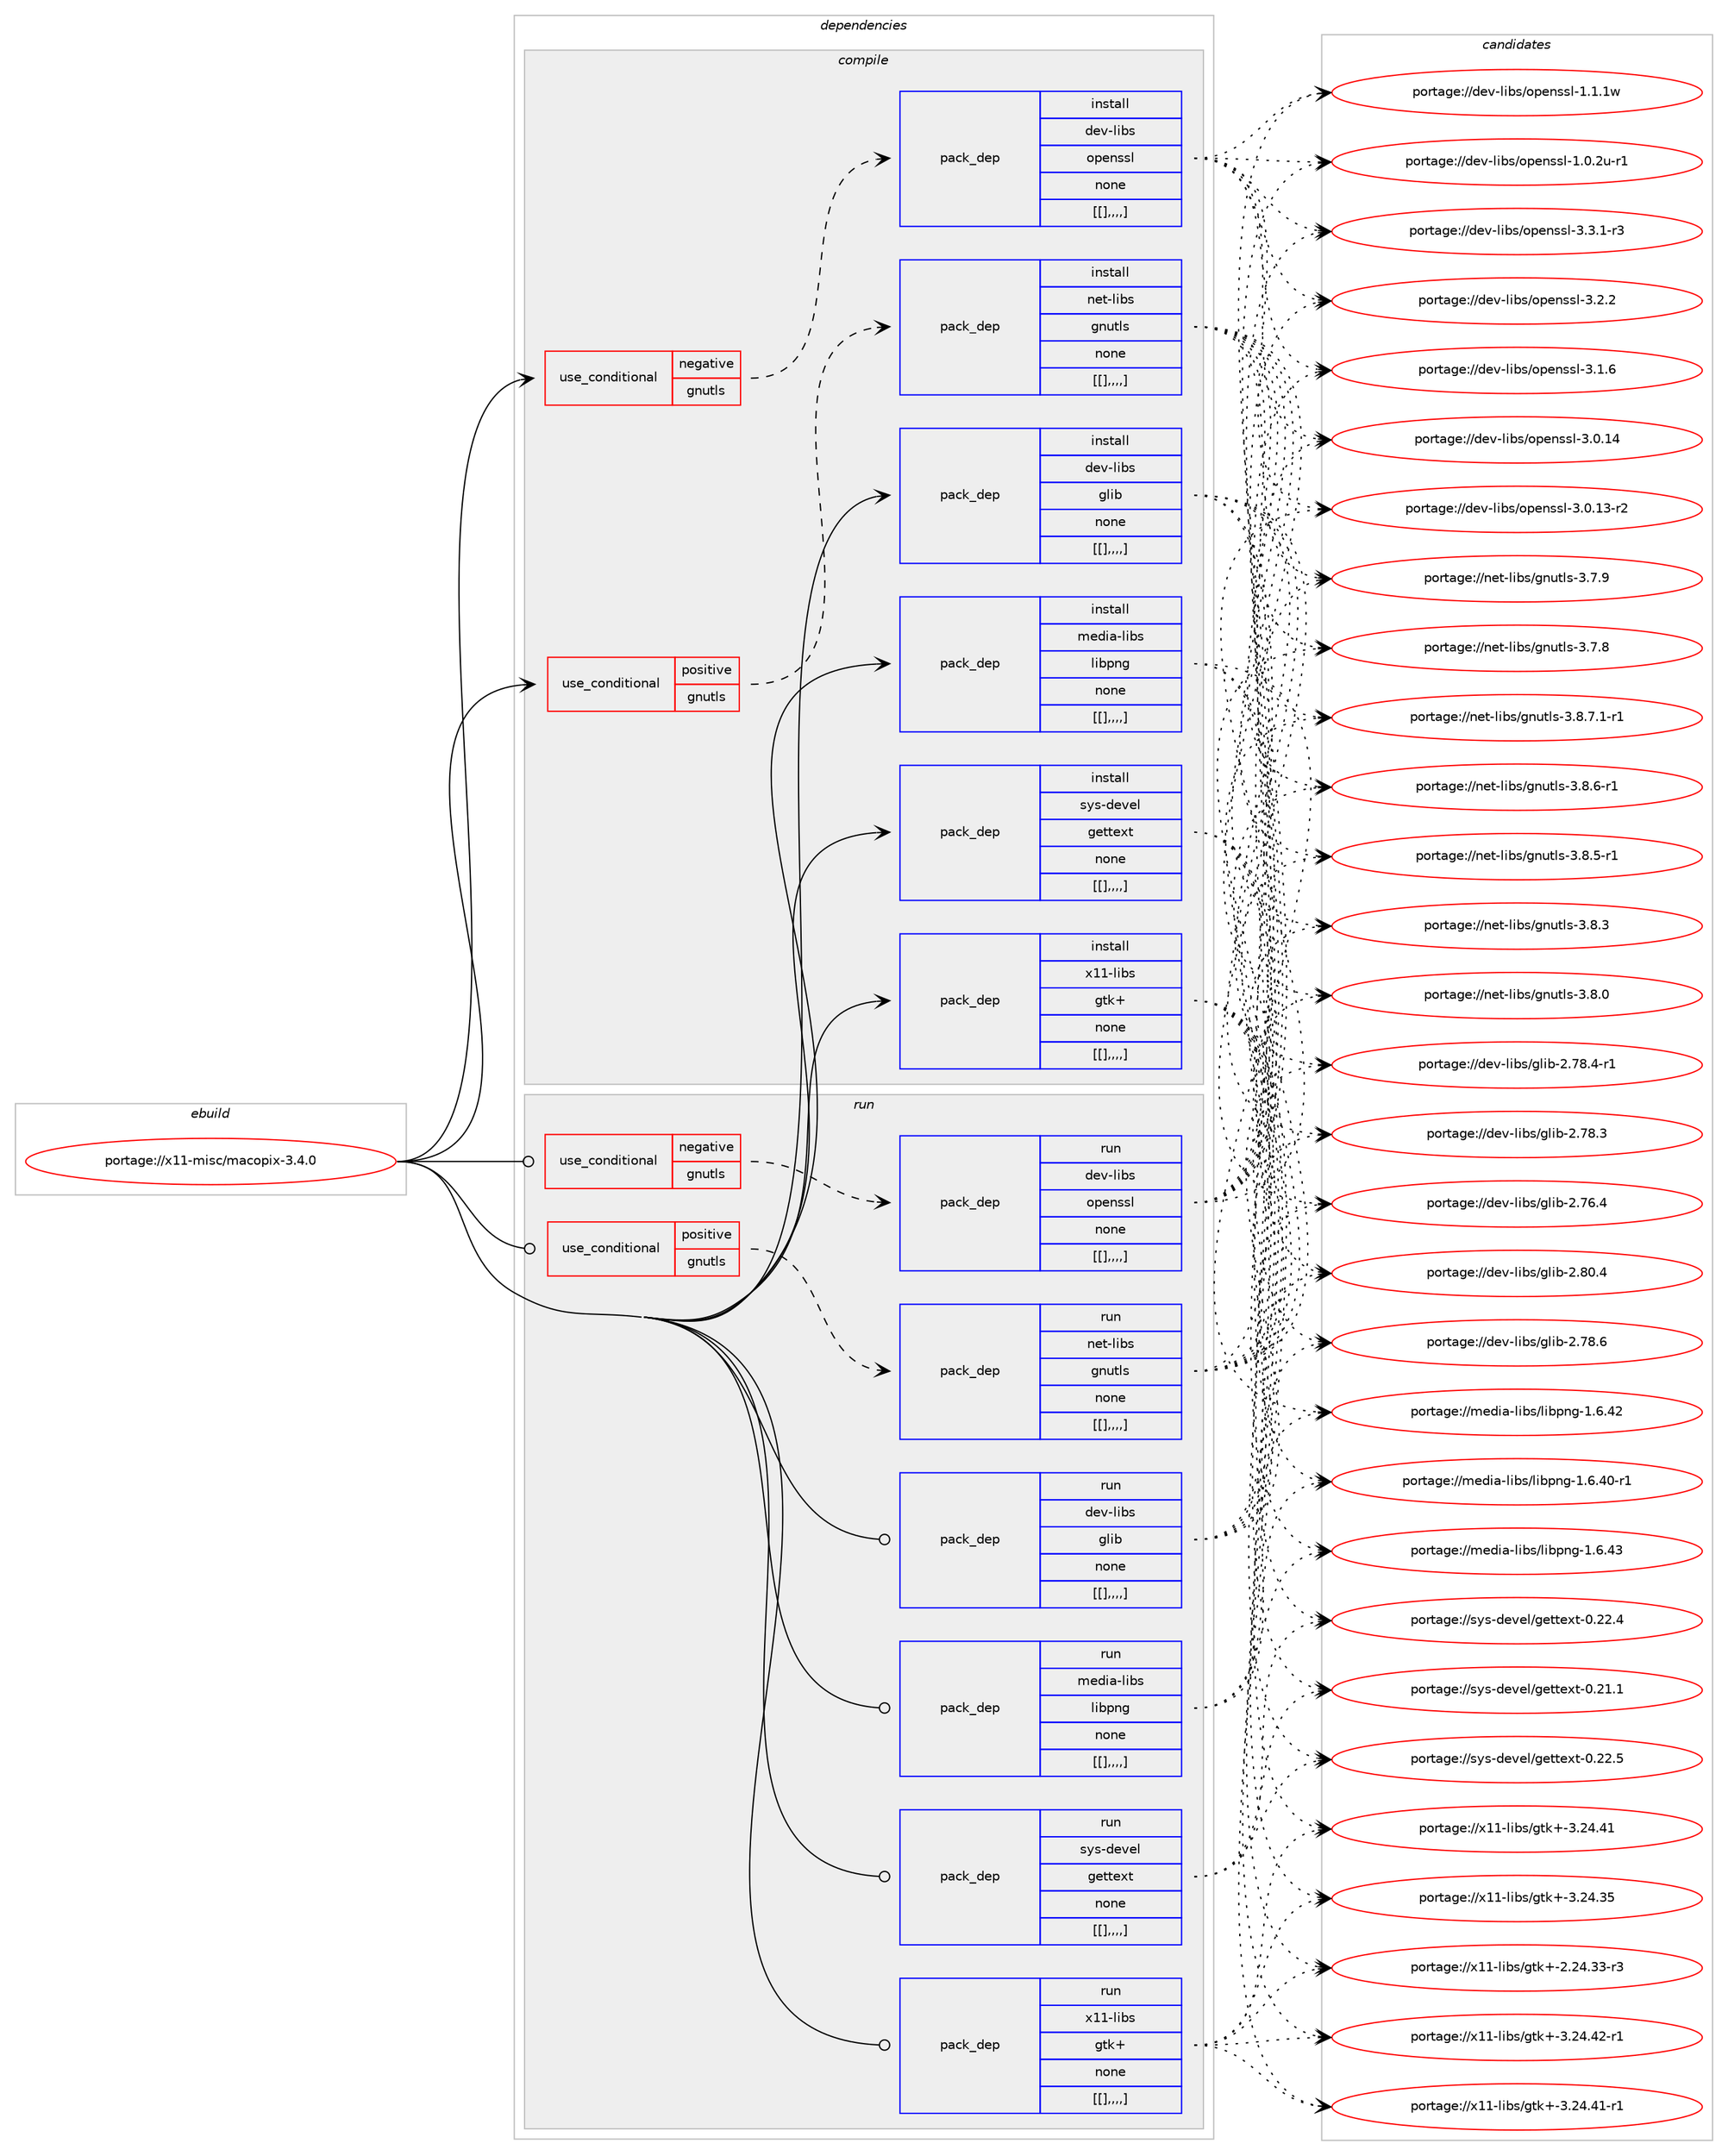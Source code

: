 digraph prolog {

# *************
# Graph options
# *************

newrank=true;
concentrate=true;
compound=true;
graph [rankdir=LR,fontname=Helvetica,fontsize=10,ranksep=1.5];#, ranksep=2.5, nodesep=0.2];
edge  [arrowhead=vee];
node  [fontname=Helvetica,fontsize=10];

# **********
# The ebuild
# **********

subgraph cluster_leftcol {
color=gray;
label=<<i>ebuild</i>>;
id [label="portage://x11-misc/macopix-3.4.0", color=red, width=4, href="../x11-misc/macopix-3.4.0.svg"];
}

# ****************
# The dependencies
# ****************

subgraph cluster_midcol {
color=gray;
label=<<i>dependencies</i>>;
subgraph cluster_compile {
fillcolor="#eeeeee";
style=filled;
label=<<i>compile</i>>;
subgraph cond127265 {
dependency480000 [label=<<TABLE BORDER="0" CELLBORDER="1" CELLSPACING="0" CELLPADDING="4"><TR><TD ROWSPAN="3" CELLPADDING="10">use_conditional</TD></TR><TR><TD>negative</TD></TR><TR><TD>gnutls</TD></TR></TABLE>>, shape=none, color=red];
subgraph pack349209 {
dependency480001 [label=<<TABLE BORDER="0" CELLBORDER="1" CELLSPACING="0" CELLPADDING="4" WIDTH="220"><TR><TD ROWSPAN="6" CELLPADDING="30">pack_dep</TD></TR><TR><TD WIDTH="110">install</TD></TR><TR><TD>dev-libs</TD></TR><TR><TD>openssl</TD></TR><TR><TD>none</TD></TR><TR><TD>[[],,,,]</TD></TR></TABLE>>, shape=none, color=blue];
}
dependency480000:e -> dependency480001:w [weight=20,style="dashed",arrowhead="vee"];
}
id:e -> dependency480000:w [weight=20,style="solid",arrowhead="vee"];
subgraph cond127266 {
dependency480002 [label=<<TABLE BORDER="0" CELLBORDER="1" CELLSPACING="0" CELLPADDING="4"><TR><TD ROWSPAN="3" CELLPADDING="10">use_conditional</TD></TR><TR><TD>positive</TD></TR><TR><TD>gnutls</TD></TR></TABLE>>, shape=none, color=red];
subgraph pack349210 {
dependency480003 [label=<<TABLE BORDER="0" CELLBORDER="1" CELLSPACING="0" CELLPADDING="4" WIDTH="220"><TR><TD ROWSPAN="6" CELLPADDING="30">pack_dep</TD></TR><TR><TD WIDTH="110">install</TD></TR><TR><TD>net-libs</TD></TR><TR><TD>gnutls</TD></TR><TR><TD>none</TD></TR><TR><TD>[[],,,,]</TD></TR></TABLE>>, shape=none, color=blue];
}
dependency480002:e -> dependency480003:w [weight=20,style="dashed",arrowhead="vee"];
}
id:e -> dependency480002:w [weight=20,style="solid",arrowhead="vee"];
subgraph pack349211 {
dependency480004 [label=<<TABLE BORDER="0" CELLBORDER="1" CELLSPACING="0" CELLPADDING="4" WIDTH="220"><TR><TD ROWSPAN="6" CELLPADDING="30">pack_dep</TD></TR><TR><TD WIDTH="110">install</TD></TR><TR><TD>dev-libs</TD></TR><TR><TD>glib</TD></TR><TR><TD>none</TD></TR><TR><TD>[[],,,,]</TD></TR></TABLE>>, shape=none, color=blue];
}
id:e -> dependency480004:w [weight=20,style="solid",arrowhead="vee"];
subgraph pack349212 {
dependency480005 [label=<<TABLE BORDER="0" CELLBORDER="1" CELLSPACING="0" CELLPADDING="4" WIDTH="220"><TR><TD ROWSPAN="6" CELLPADDING="30">pack_dep</TD></TR><TR><TD WIDTH="110">install</TD></TR><TR><TD>media-libs</TD></TR><TR><TD>libpng</TD></TR><TR><TD>none</TD></TR><TR><TD>[[],,,,]</TD></TR></TABLE>>, shape=none, color=blue];
}
id:e -> dependency480005:w [weight=20,style="solid",arrowhead="vee"];
subgraph pack349213 {
dependency480006 [label=<<TABLE BORDER="0" CELLBORDER="1" CELLSPACING="0" CELLPADDING="4" WIDTH="220"><TR><TD ROWSPAN="6" CELLPADDING="30">pack_dep</TD></TR><TR><TD WIDTH="110">install</TD></TR><TR><TD>sys-devel</TD></TR><TR><TD>gettext</TD></TR><TR><TD>none</TD></TR><TR><TD>[[],,,,]</TD></TR></TABLE>>, shape=none, color=blue];
}
id:e -> dependency480006:w [weight=20,style="solid",arrowhead="vee"];
subgraph pack349214 {
dependency480007 [label=<<TABLE BORDER="0" CELLBORDER="1" CELLSPACING="0" CELLPADDING="4" WIDTH="220"><TR><TD ROWSPAN="6" CELLPADDING="30">pack_dep</TD></TR><TR><TD WIDTH="110">install</TD></TR><TR><TD>x11-libs</TD></TR><TR><TD>gtk+</TD></TR><TR><TD>none</TD></TR><TR><TD>[[],,,,]</TD></TR></TABLE>>, shape=none, color=blue];
}
id:e -> dependency480007:w [weight=20,style="solid",arrowhead="vee"];
}
subgraph cluster_compileandrun {
fillcolor="#eeeeee";
style=filled;
label=<<i>compile and run</i>>;
}
subgraph cluster_run {
fillcolor="#eeeeee";
style=filled;
label=<<i>run</i>>;
subgraph cond127267 {
dependency480008 [label=<<TABLE BORDER="0" CELLBORDER="1" CELLSPACING="0" CELLPADDING="4"><TR><TD ROWSPAN="3" CELLPADDING="10">use_conditional</TD></TR><TR><TD>negative</TD></TR><TR><TD>gnutls</TD></TR></TABLE>>, shape=none, color=red];
subgraph pack349215 {
dependency480009 [label=<<TABLE BORDER="0" CELLBORDER="1" CELLSPACING="0" CELLPADDING="4" WIDTH="220"><TR><TD ROWSPAN="6" CELLPADDING="30">pack_dep</TD></TR><TR><TD WIDTH="110">run</TD></TR><TR><TD>dev-libs</TD></TR><TR><TD>openssl</TD></TR><TR><TD>none</TD></TR><TR><TD>[[],,,,]</TD></TR></TABLE>>, shape=none, color=blue];
}
dependency480008:e -> dependency480009:w [weight=20,style="dashed",arrowhead="vee"];
}
id:e -> dependency480008:w [weight=20,style="solid",arrowhead="odot"];
subgraph cond127268 {
dependency480010 [label=<<TABLE BORDER="0" CELLBORDER="1" CELLSPACING="0" CELLPADDING="4"><TR><TD ROWSPAN="3" CELLPADDING="10">use_conditional</TD></TR><TR><TD>positive</TD></TR><TR><TD>gnutls</TD></TR></TABLE>>, shape=none, color=red];
subgraph pack349216 {
dependency480011 [label=<<TABLE BORDER="0" CELLBORDER="1" CELLSPACING="0" CELLPADDING="4" WIDTH="220"><TR><TD ROWSPAN="6" CELLPADDING="30">pack_dep</TD></TR><TR><TD WIDTH="110">run</TD></TR><TR><TD>net-libs</TD></TR><TR><TD>gnutls</TD></TR><TR><TD>none</TD></TR><TR><TD>[[],,,,]</TD></TR></TABLE>>, shape=none, color=blue];
}
dependency480010:e -> dependency480011:w [weight=20,style="dashed",arrowhead="vee"];
}
id:e -> dependency480010:w [weight=20,style="solid",arrowhead="odot"];
subgraph pack349217 {
dependency480012 [label=<<TABLE BORDER="0" CELLBORDER="1" CELLSPACING="0" CELLPADDING="4" WIDTH="220"><TR><TD ROWSPAN="6" CELLPADDING="30">pack_dep</TD></TR><TR><TD WIDTH="110">run</TD></TR><TR><TD>dev-libs</TD></TR><TR><TD>glib</TD></TR><TR><TD>none</TD></TR><TR><TD>[[],,,,]</TD></TR></TABLE>>, shape=none, color=blue];
}
id:e -> dependency480012:w [weight=20,style="solid",arrowhead="odot"];
subgraph pack349218 {
dependency480013 [label=<<TABLE BORDER="0" CELLBORDER="1" CELLSPACING="0" CELLPADDING="4" WIDTH="220"><TR><TD ROWSPAN="6" CELLPADDING="30">pack_dep</TD></TR><TR><TD WIDTH="110">run</TD></TR><TR><TD>media-libs</TD></TR><TR><TD>libpng</TD></TR><TR><TD>none</TD></TR><TR><TD>[[],,,,]</TD></TR></TABLE>>, shape=none, color=blue];
}
id:e -> dependency480013:w [weight=20,style="solid",arrowhead="odot"];
subgraph pack349219 {
dependency480014 [label=<<TABLE BORDER="0" CELLBORDER="1" CELLSPACING="0" CELLPADDING="4" WIDTH="220"><TR><TD ROWSPAN="6" CELLPADDING="30">pack_dep</TD></TR><TR><TD WIDTH="110">run</TD></TR><TR><TD>sys-devel</TD></TR><TR><TD>gettext</TD></TR><TR><TD>none</TD></TR><TR><TD>[[],,,,]</TD></TR></TABLE>>, shape=none, color=blue];
}
id:e -> dependency480014:w [weight=20,style="solid",arrowhead="odot"];
subgraph pack349220 {
dependency480015 [label=<<TABLE BORDER="0" CELLBORDER="1" CELLSPACING="0" CELLPADDING="4" WIDTH="220"><TR><TD ROWSPAN="6" CELLPADDING="30">pack_dep</TD></TR><TR><TD WIDTH="110">run</TD></TR><TR><TD>x11-libs</TD></TR><TR><TD>gtk+</TD></TR><TR><TD>none</TD></TR><TR><TD>[[],,,,]</TD></TR></TABLE>>, shape=none, color=blue];
}
id:e -> dependency480015:w [weight=20,style="solid",arrowhead="odot"];
}
}

# **************
# The candidates
# **************

subgraph cluster_choices {
rank=same;
color=gray;
label=<<i>candidates</i>>;

subgraph choice349209 {
color=black;
nodesep=1;
choice1001011184510810598115471111121011101151151084551465146494511451 [label="portage://dev-libs/openssl-3.3.1-r3", color=red, width=4,href="../dev-libs/openssl-3.3.1-r3.svg"];
choice100101118451081059811547111112101110115115108455146504650 [label="portage://dev-libs/openssl-3.2.2", color=red, width=4,href="../dev-libs/openssl-3.2.2.svg"];
choice100101118451081059811547111112101110115115108455146494654 [label="portage://dev-libs/openssl-3.1.6", color=red, width=4,href="../dev-libs/openssl-3.1.6.svg"];
choice10010111845108105981154711111210111011511510845514648464952 [label="portage://dev-libs/openssl-3.0.14", color=red, width=4,href="../dev-libs/openssl-3.0.14.svg"];
choice100101118451081059811547111112101110115115108455146484649514511450 [label="portage://dev-libs/openssl-3.0.13-r2", color=red, width=4,href="../dev-libs/openssl-3.0.13-r2.svg"];
choice100101118451081059811547111112101110115115108454946494649119 [label="portage://dev-libs/openssl-1.1.1w", color=red, width=4,href="../dev-libs/openssl-1.1.1w.svg"];
choice1001011184510810598115471111121011101151151084549464846501174511449 [label="portage://dev-libs/openssl-1.0.2u-r1", color=red, width=4,href="../dev-libs/openssl-1.0.2u-r1.svg"];
dependency480001:e -> choice1001011184510810598115471111121011101151151084551465146494511451:w [style=dotted,weight="100"];
dependency480001:e -> choice100101118451081059811547111112101110115115108455146504650:w [style=dotted,weight="100"];
dependency480001:e -> choice100101118451081059811547111112101110115115108455146494654:w [style=dotted,weight="100"];
dependency480001:e -> choice10010111845108105981154711111210111011511510845514648464952:w [style=dotted,weight="100"];
dependency480001:e -> choice100101118451081059811547111112101110115115108455146484649514511450:w [style=dotted,weight="100"];
dependency480001:e -> choice100101118451081059811547111112101110115115108454946494649119:w [style=dotted,weight="100"];
dependency480001:e -> choice1001011184510810598115471111121011101151151084549464846501174511449:w [style=dotted,weight="100"];
}
subgraph choice349210 {
color=black;
nodesep=1;
choice11010111645108105981154710311011711610811545514656465546494511449 [label="portage://net-libs/gnutls-3.8.7.1-r1", color=red, width=4,href="../net-libs/gnutls-3.8.7.1-r1.svg"];
choice1101011164510810598115471031101171161081154551465646544511449 [label="portage://net-libs/gnutls-3.8.6-r1", color=red, width=4,href="../net-libs/gnutls-3.8.6-r1.svg"];
choice1101011164510810598115471031101171161081154551465646534511449 [label="portage://net-libs/gnutls-3.8.5-r1", color=red, width=4,href="../net-libs/gnutls-3.8.5-r1.svg"];
choice110101116451081059811547103110117116108115455146564651 [label="portage://net-libs/gnutls-3.8.3", color=red, width=4,href="../net-libs/gnutls-3.8.3.svg"];
choice110101116451081059811547103110117116108115455146564648 [label="portage://net-libs/gnutls-3.8.0", color=red, width=4,href="../net-libs/gnutls-3.8.0.svg"];
choice110101116451081059811547103110117116108115455146554657 [label="portage://net-libs/gnutls-3.7.9", color=red, width=4,href="../net-libs/gnutls-3.7.9.svg"];
choice110101116451081059811547103110117116108115455146554656 [label="portage://net-libs/gnutls-3.7.8", color=red, width=4,href="../net-libs/gnutls-3.7.8.svg"];
dependency480003:e -> choice11010111645108105981154710311011711610811545514656465546494511449:w [style=dotted,weight="100"];
dependency480003:e -> choice1101011164510810598115471031101171161081154551465646544511449:w [style=dotted,weight="100"];
dependency480003:e -> choice1101011164510810598115471031101171161081154551465646534511449:w [style=dotted,weight="100"];
dependency480003:e -> choice110101116451081059811547103110117116108115455146564651:w [style=dotted,weight="100"];
dependency480003:e -> choice110101116451081059811547103110117116108115455146564648:w [style=dotted,weight="100"];
dependency480003:e -> choice110101116451081059811547103110117116108115455146554657:w [style=dotted,weight="100"];
dependency480003:e -> choice110101116451081059811547103110117116108115455146554656:w [style=dotted,weight="100"];
}
subgraph choice349211 {
color=black;
nodesep=1;
choice1001011184510810598115471031081059845504656484652 [label="portage://dev-libs/glib-2.80.4", color=red, width=4,href="../dev-libs/glib-2.80.4.svg"];
choice1001011184510810598115471031081059845504655564654 [label="portage://dev-libs/glib-2.78.6", color=red, width=4,href="../dev-libs/glib-2.78.6.svg"];
choice10010111845108105981154710310810598455046555646524511449 [label="portage://dev-libs/glib-2.78.4-r1", color=red, width=4,href="../dev-libs/glib-2.78.4-r1.svg"];
choice1001011184510810598115471031081059845504655564651 [label="portage://dev-libs/glib-2.78.3", color=red, width=4,href="../dev-libs/glib-2.78.3.svg"];
choice1001011184510810598115471031081059845504655544652 [label="portage://dev-libs/glib-2.76.4", color=red, width=4,href="../dev-libs/glib-2.76.4.svg"];
dependency480004:e -> choice1001011184510810598115471031081059845504656484652:w [style=dotted,weight="100"];
dependency480004:e -> choice1001011184510810598115471031081059845504655564654:w [style=dotted,weight="100"];
dependency480004:e -> choice10010111845108105981154710310810598455046555646524511449:w [style=dotted,weight="100"];
dependency480004:e -> choice1001011184510810598115471031081059845504655564651:w [style=dotted,weight="100"];
dependency480004:e -> choice1001011184510810598115471031081059845504655544652:w [style=dotted,weight="100"];
}
subgraph choice349212 {
color=black;
nodesep=1;
choice109101100105974510810598115471081059811211010345494654465251 [label="portage://media-libs/libpng-1.6.43", color=red, width=4,href="../media-libs/libpng-1.6.43.svg"];
choice109101100105974510810598115471081059811211010345494654465250 [label="portage://media-libs/libpng-1.6.42", color=red, width=4,href="../media-libs/libpng-1.6.42.svg"];
choice1091011001059745108105981154710810598112110103454946544652484511449 [label="portage://media-libs/libpng-1.6.40-r1", color=red, width=4,href="../media-libs/libpng-1.6.40-r1.svg"];
dependency480005:e -> choice109101100105974510810598115471081059811211010345494654465251:w [style=dotted,weight="100"];
dependency480005:e -> choice109101100105974510810598115471081059811211010345494654465250:w [style=dotted,weight="100"];
dependency480005:e -> choice1091011001059745108105981154710810598112110103454946544652484511449:w [style=dotted,weight="100"];
}
subgraph choice349213 {
color=black;
nodesep=1;
choice115121115451001011181011084710310111611610112011645484650504653 [label="portage://sys-devel/gettext-0.22.5", color=red, width=4,href="../sys-devel/gettext-0.22.5.svg"];
choice115121115451001011181011084710310111611610112011645484650504652 [label="portage://sys-devel/gettext-0.22.4", color=red, width=4,href="../sys-devel/gettext-0.22.4.svg"];
choice115121115451001011181011084710310111611610112011645484650494649 [label="portage://sys-devel/gettext-0.21.1", color=red, width=4,href="../sys-devel/gettext-0.21.1.svg"];
dependency480006:e -> choice115121115451001011181011084710310111611610112011645484650504653:w [style=dotted,weight="100"];
dependency480006:e -> choice115121115451001011181011084710310111611610112011645484650504652:w [style=dotted,weight="100"];
dependency480006:e -> choice115121115451001011181011084710310111611610112011645484650494649:w [style=dotted,weight="100"];
}
subgraph choice349214 {
color=black;
nodesep=1;
choice12049494510810598115471031161074345514650524652504511449 [label="portage://x11-libs/gtk+-3.24.42-r1", color=red, width=4,href="../x11-libs/gtk+-3.24.42-r1.svg"];
choice12049494510810598115471031161074345514650524652494511449 [label="portage://x11-libs/gtk+-3.24.41-r1", color=red, width=4,href="../x11-libs/gtk+-3.24.41-r1.svg"];
choice1204949451081059811547103116107434551465052465249 [label="portage://x11-libs/gtk+-3.24.41", color=red, width=4,href="../x11-libs/gtk+-3.24.41.svg"];
choice1204949451081059811547103116107434551465052465153 [label="portage://x11-libs/gtk+-3.24.35", color=red, width=4,href="../x11-libs/gtk+-3.24.35.svg"];
choice12049494510810598115471031161074345504650524651514511451 [label="portage://x11-libs/gtk+-2.24.33-r3", color=red, width=4,href="../x11-libs/gtk+-2.24.33-r3.svg"];
dependency480007:e -> choice12049494510810598115471031161074345514650524652504511449:w [style=dotted,weight="100"];
dependency480007:e -> choice12049494510810598115471031161074345514650524652494511449:w [style=dotted,weight="100"];
dependency480007:e -> choice1204949451081059811547103116107434551465052465249:w [style=dotted,weight="100"];
dependency480007:e -> choice1204949451081059811547103116107434551465052465153:w [style=dotted,weight="100"];
dependency480007:e -> choice12049494510810598115471031161074345504650524651514511451:w [style=dotted,weight="100"];
}
subgraph choice349215 {
color=black;
nodesep=1;
choice1001011184510810598115471111121011101151151084551465146494511451 [label="portage://dev-libs/openssl-3.3.1-r3", color=red, width=4,href="../dev-libs/openssl-3.3.1-r3.svg"];
choice100101118451081059811547111112101110115115108455146504650 [label="portage://dev-libs/openssl-3.2.2", color=red, width=4,href="../dev-libs/openssl-3.2.2.svg"];
choice100101118451081059811547111112101110115115108455146494654 [label="portage://dev-libs/openssl-3.1.6", color=red, width=4,href="../dev-libs/openssl-3.1.6.svg"];
choice10010111845108105981154711111210111011511510845514648464952 [label="portage://dev-libs/openssl-3.0.14", color=red, width=4,href="../dev-libs/openssl-3.0.14.svg"];
choice100101118451081059811547111112101110115115108455146484649514511450 [label="portage://dev-libs/openssl-3.0.13-r2", color=red, width=4,href="../dev-libs/openssl-3.0.13-r2.svg"];
choice100101118451081059811547111112101110115115108454946494649119 [label="portage://dev-libs/openssl-1.1.1w", color=red, width=4,href="../dev-libs/openssl-1.1.1w.svg"];
choice1001011184510810598115471111121011101151151084549464846501174511449 [label="portage://dev-libs/openssl-1.0.2u-r1", color=red, width=4,href="../dev-libs/openssl-1.0.2u-r1.svg"];
dependency480009:e -> choice1001011184510810598115471111121011101151151084551465146494511451:w [style=dotted,weight="100"];
dependency480009:e -> choice100101118451081059811547111112101110115115108455146504650:w [style=dotted,weight="100"];
dependency480009:e -> choice100101118451081059811547111112101110115115108455146494654:w [style=dotted,weight="100"];
dependency480009:e -> choice10010111845108105981154711111210111011511510845514648464952:w [style=dotted,weight="100"];
dependency480009:e -> choice100101118451081059811547111112101110115115108455146484649514511450:w [style=dotted,weight="100"];
dependency480009:e -> choice100101118451081059811547111112101110115115108454946494649119:w [style=dotted,weight="100"];
dependency480009:e -> choice1001011184510810598115471111121011101151151084549464846501174511449:w [style=dotted,weight="100"];
}
subgraph choice349216 {
color=black;
nodesep=1;
choice11010111645108105981154710311011711610811545514656465546494511449 [label="portage://net-libs/gnutls-3.8.7.1-r1", color=red, width=4,href="../net-libs/gnutls-3.8.7.1-r1.svg"];
choice1101011164510810598115471031101171161081154551465646544511449 [label="portage://net-libs/gnutls-3.8.6-r1", color=red, width=4,href="../net-libs/gnutls-3.8.6-r1.svg"];
choice1101011164510810598115471031101171161081154551465646534511449 [label="portage://net-libs/gnutls-3.8.5-r1", color=red, width=4,href="../net-libs/gnutls-3.8.5-r1.svg"];
choice110101116451081059811547103110117116108115455146564651 [label="portage://net-libs/gnutls-3.8.3", color=red, width=4,href="../net-libs/gnutls-3.8.3.svg"];
choice110101116451081059811547103110117116108115455146564648 [label="portage://net-libs/gnutls-3.8.0", color=red, width=4,href="../net-libs/gnutls-3.8.0.svg"];
choice110101116451081059811547103110117116108115455146554657 [label="portage://net-libs/gnutls-3.7.9", color=red, width=4,href="../net-libs/gnutls-3.7.9.svg"];
choice110101116451081059811547103110117116108115455146554656 [label="portage://net-libs/gnutls-3.7.8", color=red, width=4,href="../net-libs/gnutls-3.7.8.svg"];
dependency480011:e -> choice11010111645108105981154710311011711610811545514656465546494511449:w [style=dotted,weight="100"];
dependency480011:e -> choice1101011164510810598115471031101171161081154551465646544511449:w [style=dotted,weight="100"];
dependency480011:e -> choice1101011164510810598115471031101171161081154551465646534511449:w [style=dotted,weight="100"];
dependency480011:e -> choice110101116451081059811547103110117116108115455146564651:w [style=dotted,weight="100"];
dependency480011:e -> choice110101116451081059811547103110117116108115455146564648:w [style=dotted,weight="100"];
dependency480011:e -> choice110101116451081059811547103110117116108115455146554657:w [style=dotted,weight="100"];
dependency480011:e -> choice110101116451081059811547103110117116108115455146554656:w [style=dotted,weight="100"];
}
subgraph choice349217 {
color=black;
nodesep=1;
choice1001011184510810598115471031081059845504656484652 [label="portage://dev-libs/glib-2.80.4", color=red, width=4,href="../dev-libs/glib-2.80.4.svg"];
choice1001011184510810598115471031081059845504655564654 [label="portage://dev-libs/glib-2.78.6", color=red, width=4,href="../dev-libs/glib-2.78.6.svg"];
choice10010111845108105981154710310810598455046555646524511449 [label="portage://dev-libs/glib-2.78.4-r1", color=red, width=4,href="../dev-libs/glib-2.78.4-r1.svg"];
choice1001011184510810598115471031081059845504655564651 [label="portage://dev-libs/glib-2.78.3", color=red, width=4,href="../dev-libs/glib-2.78.3.svg"];
choice1001011184510810598115471031081059845504655544652 [label="portage://dev-libs/glib-2.76.4", color=red, width=4,href="../dev-libs/glib-2.76.4.svg"];
dependency480012:e -> choice1001011184510810598115471031081059845504656484652:w [style=dotted,weight="100"];
dependency480012:e -> choice1001011184510810598115471031081059845504655564654:w [style=dotted,weight="100"];
dependency480012:e -> choice10010111845108105981154710310810598455046555646524511449:w [style=dotted,weight="100"];
dependency480012:e -> choice1001011184510810598115471031081059845504655564651:w [style=dotted,weight="100"];
dependency480012:e -> choice1001011184510810598115471031081059845504655544652:w [style=dotted,weight="100"];
}
subgraph choice349218 {
color=black;
nodesep=1;
choice109101100105974510810598115471081059811211010345494654465251 [label="portage://media-libs/libpng-1.6.43", color=red, width=4,href="../media-libs/libpng-1.6.43.svg"];
choice109101100105974510810598115471081059811211010345494654465250 [label="portage://media-libs/libpng-1.6.42", color=red, width=4,href="../media-libs/libpng-1.6.42.svg"];
choice1091011001059745108105981154710810598112110103454946544652484511449 [label="portage://media-libs/libpng-1.6.40-r1", color=red, width=4,href="../media-libs/libpng-1.6.40-r1.svg"];
dependency480013:e -> choice109101100105974510810598115471081059811211010345494654465251:w [style=dotted,weight="100"];
dependency480013:e -> choice109101100105974510810598115471081059811211010345494654465250:w [style=dotted,weight="100"];
dependency480013:e -> choice1091011001059745108105981154710810598112110103454946544652484511449:w [style=dotted,weight="100"];
}
subgraph choice349219 {
color=black;
nodesep=1;
choice115121115451001011181011084710310111611610112011645484650504653 [label="portage://sys-devel/gettext-0.22.5", color=red, width=4,href="../sys-devel/gettext-0.22.5.svg"];
choice115121115451001011181011084710310111611610112011645484650504652 [label="portage://sys-devel/gettext-0.22.4", color=red, width=4,href="../sys-devel/gettext-0.22.4.svg"];
choice115121115451001011181011084710310111611610112011645484650494649 [label="portage://sys-devel/gettext-0.21.1", color=red, width=4,href="../sys-devel/gettext-0.21.1.svg"];
dependency480014:e -> choice115121115451001011181011084710310111611610112011645484650504653:w [style=dotted,weight="100"];
dependency480014:e -> choice115121115451001011181011084710310111611610112011645484650504652:w [style=dotted,weight="100"];
dependency480014:e -> choice115121115451001011181011084710310111611610112011645484650494649:w [style=dotted,weight="100"];
}
subgraph choice349220 {
color=black;
nodesep=1;
choice12049494510810598115471031161074345514650524652504511449 [label="portage://x11-libs/gtk+-3.24.42-r1", color=red, width=4,href="../x11-libs/gtk+-3.24.42-r1.svg"];
choice12049494510810598115471031161074345514650524652494511449 [label="portage://x11-libs/gtk+-3.24.41-r1", color=red, width=4,href="../x11-libs/gtk+-3.24.41-r1.svg"];
choice1204949451081059811547103116107434551465052465249 [label="portage://x11-libs/gtk+-3.24.41", color=red, width=4,href="../x11-libs/gtk+-3.24.41.svg"];
choice1204949451081059811547103116107434551465052465153 [label="portage://x11-libs/gtk+-3.24.35", color=red, width=4,href="../x11-libs/gtk+-3.24.35.svg"];
choice12049494510810598115471031161074345504650524651514511451 [label="portage://x11-libs/gtk+-2.24.33-r3", color=red, width=4,href="../x11-libs/gtk+-2.24.33-r3.svg"];
dependency480015:e -> choice12049494510810598115471031161074345514650524652504511449:w [style=dotted,weight="100"];
dependency480015:e -> choice12049494510810598115471031161074345514650524652494511449:w [style=dotted,weight="100"];
dependency480015:e -> choice1204949451081059811547103116107434551465052465249:w [style=dotted,weight="100"];
dependency480015:e -> choice1204949451081059811547103116107434551465052465153:w [style=dotted,weight="100"];
dependency480015:e -> choice12049494510810598115471031161074345504650524651514511451:w [style=dotted,weight="100"];
}
}

}
